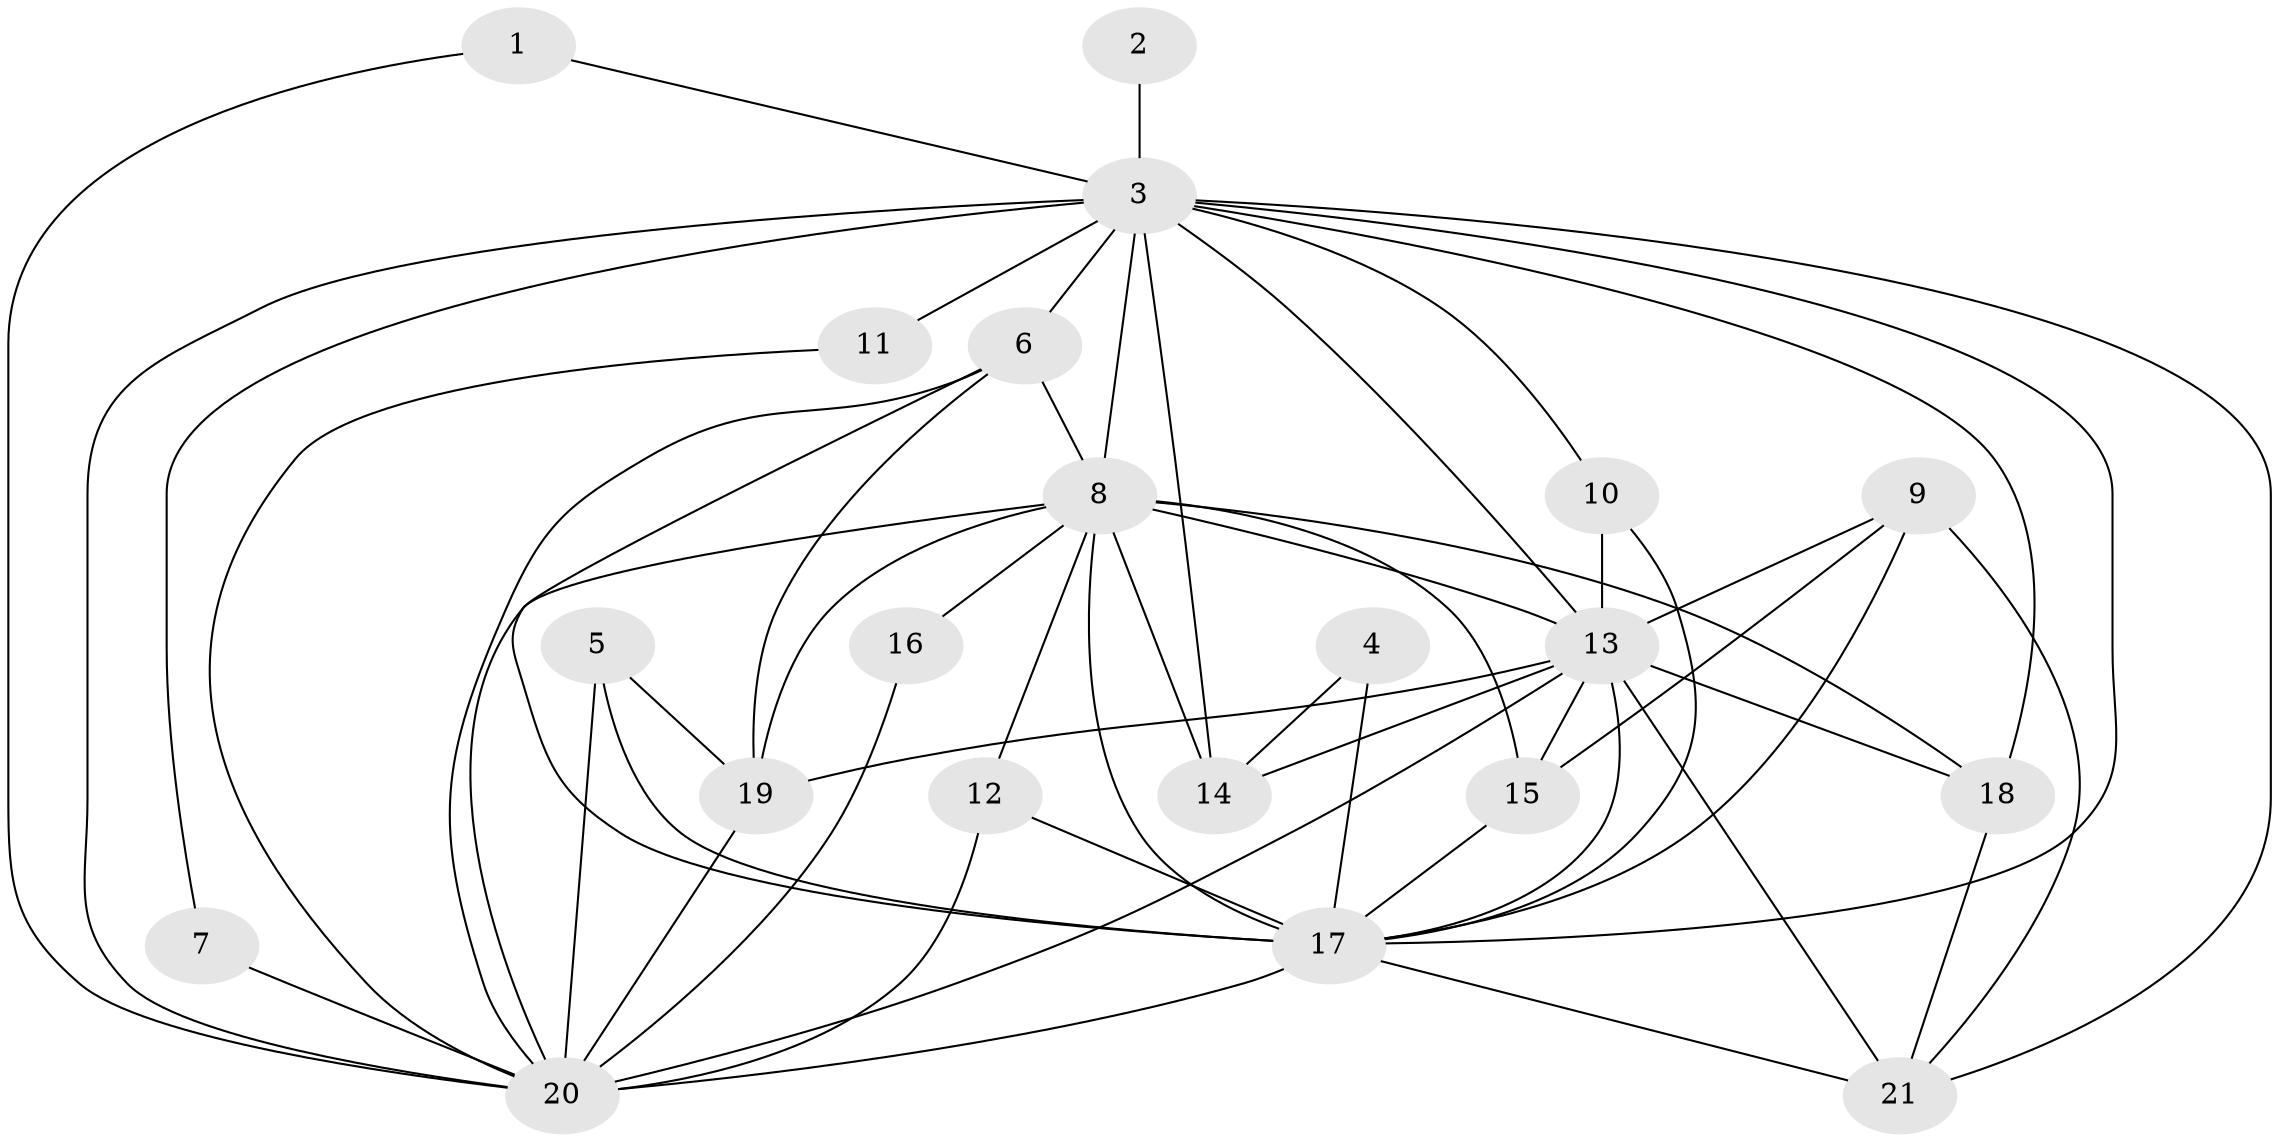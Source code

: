 // original degree distribution, {16: 0.043478260869565216, 13: 0.028985507246376812, 14: 0.014492753623188406, 27: 0.014492753623188406, 21: 0.014492753623188406, 15: 0.014492753623188406, 19: 0.014492753623188406, 2: 0.5362318840579711, 8: 0.014492753623188406, 4: 0.08695652173913043, 3: 0.18840579710144928, 5: 0.014492753623188406, 6: 0.014492753623188406}
// Generated by graph-tools (version 1.1) at 2025/36/03/04/25 23:36:26]
// undirected, 21 vertices, 55 edges
graph export_dot {
  node [color=gray90,style=filled];
  1;
  2;
  3;
  4;
  5;
  6;
  7;
  8;
  9;
  10;
  11;
  12;
  13;
  14;
  15;
  16;
  17;
  18;
  19;
  20;
  21;
  1 -- 3 [weight=1.0];
  1 -- 20 [weight=1.0];
  2 -- 3 [weight=1.0];
  3 -- 6 [weight=2.0];
  3 -- 7 [weight=1.0];
  3 -- 8 [weight=4.0];
  3 -- 10 [weight=1.0];
  3 -- 11 [weight=2.0];
  3 -- 13 [weight=3.0];
  3 -- 14 [weight=1.0];
  3 -- 17 [weight=5.0];
  3 -- 18 [weight=1.0];
  3 -- 20 [weight=3.0];
  3 -- 21 [weight=1.0];
  4 -- 14 [weight=1.0];
  4 -- 17 [weight=3.0];
  5 -- 17 [weight=1.0];
  5 -- 19 [weight=1.0];
  5 -- 20 [weight=1.0];
  6 -- 8 [weight=1.0];
  6 -- 17 [weight=1.0];
  6 -- 19 [weight=1.0];
  6 -- 20 [weight=1.0];
  7 -- 20 [weight=1.0];
  8 -- 12 [weight=1.0];
  8 -- 13 [weight=5.0];
  8 -- 14 [weight=2.0];
  8 -- 15 [weight=1.0];
  8 -- 16 [weight=3.0];
  8 -- 17 [weight=10.0];
  8 -- 18 [weight=1.0];
  8 -- 19 [weight=1.0];
  8 -- 20 [weight=8.0];
  9 -- 13 [weight=1.0];
  9 -- 15 [weight=1.0];
  9 -- 17 [weight=2.0];
  9 -- 21 [weight=1.0];
  10 -- 13 [weight=1.0];
  10 -- 17 [weight=1.0];
  11 -- 20 [weight=1.0];
  12 -- 17 [weight=1.0];
  12 -- 20 [weight=1.0];
  13 -- 14 [weight=1.0];
  13 -- 15 [weight=1.0];
  13 -- 17 [weight=3.0];
  13 -- 18 [weight=1.0];
  13 -- 19 [weight=1.0];
  13 -- 20 [weight=3.0];
  13 -- 21 [weight=2.0];
  15 -- 17 [weight=2.0];
  16 -- 20 [weight=1.0];
  17 -- 20 [weight=9.0];
  17 -- 21 [weight=1.0];
  18 -- 21 [weight=1.0];
  19 -- 20 [weight=1.0];
}
